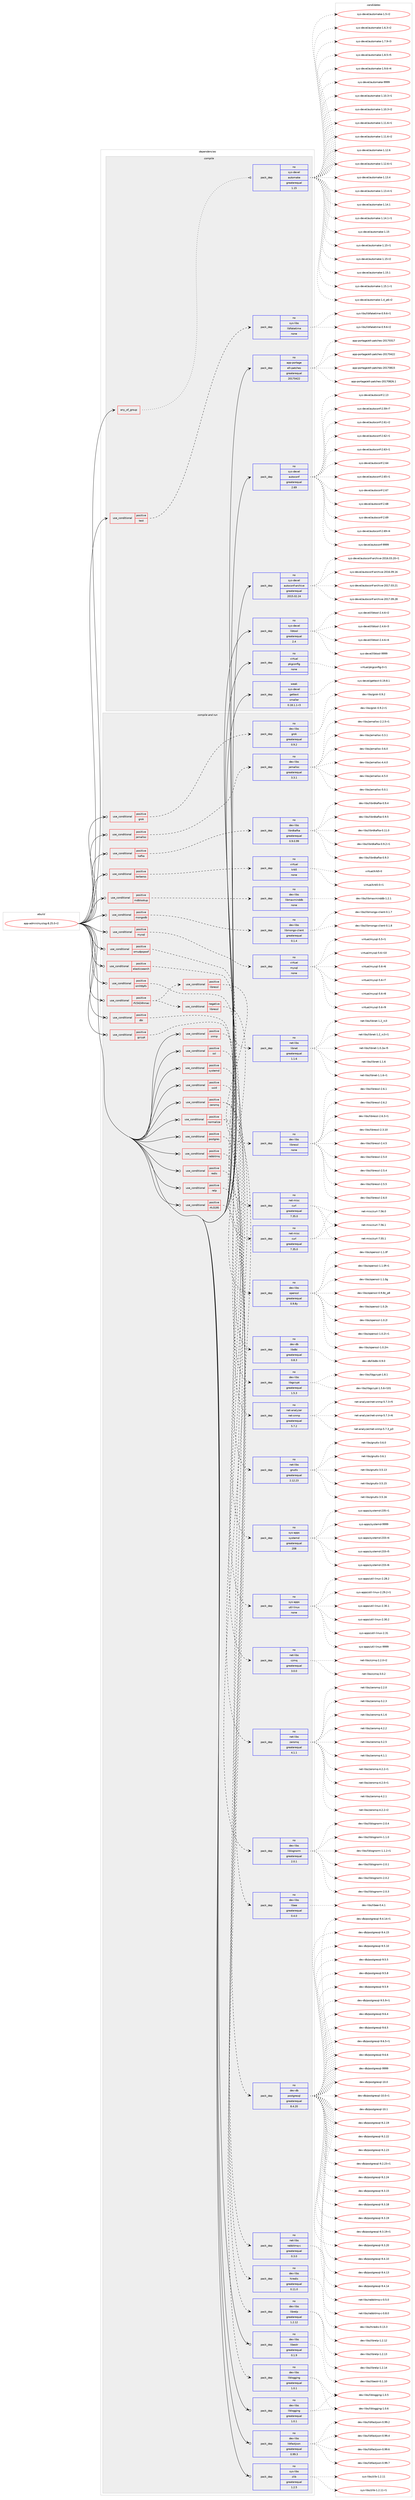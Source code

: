digraph prolog {

# *************
# Graph options
# *************

newrank=true;
concentrate=true;
compound=true;
graph [rankdir=LR,fontname=Helvetica,fontsize=10,ranksep=1.5];#, ranksep=2.5, nodesep=0.2];
edge  [arrowhead=vee];
node  [fontname=Helvetica,fontsize=10];

# **********
# The ebuild
# **********

subgraph cluster_leftcol {
color=gray;
rank=same;
label=<<i>ebuild</i>>;
id [label="app-admin/rsyslog-8.25.0-r2", color=red, width=4, href="../app-admin/rsyslog-8.25.0-r2.svg"];
}

# ****************
# The dependencies
# ****************

subgraph cluster_midcol {
color=gray;
label=<<i>dependencies</i>>;
subgraph cluster_compile {
fillcolor="#eeeeee";
style=filled;
label=<<i>compile</i>>;
subgraph any97 {
dependency5509 [label=<<TABLE BORDER="0" CELLBORDER="1" CELLSPACING="0" CELLPADDING="4"><TR><TD CELLPADDING="10">any_of_group</TD></TR></TABLE>>, shape=none, color=red];subgraph pack3983 {
dependency5510 [label=<<TABLE BORDER="0" CELLBORDER="1" CELLSPACING="0" CELLPADDING="4" WIDTH="220"><TR><TD ROWSPAN="6" CELLPADDING="30">pack_dep</TD></TR><TR><TD WIDTH="110">no</TD></TR><TR><TD>sys-devel</TD></TR><TR><TD>automake</TD></TR><TR><TD>greaterequal</TD></TR><TR><TD>1.15</TD></TR></TABLE>>, shape=none, color=blue];
}
dependency5509:e -> dependency5510:w [weight=20,style="dotted",arrowhead="oinv"];
}
id:e -> dependency5509:w [weight=20,style="solid",arrowhead="vee"];
subgraph cond1425 {
dependency5511 [label=<<TABLE BORDER="0" CELLBORDER="1" CELLSPACING="0" CELLPADDING="4"><TR><TD ROWSPAN="3" CELLPADDING="10">use_conditional</TD></TR><TR><TD>positive</TD></TR><TR><TD>test</TD></TR></TABLE>>, shape=none, color=red];
subgraph pack3984 {
dependency5512 [label=<<TABLE BORDER="0" CELLBORDER="1" CELLSPACING="0" CELLPADDING="4" WIDTH="220"><TR><TD ROWSPAN="6" CELLPADDING="30">pack_dep</TD></TR><TR><TD WIDTH="110">no</TD></TR><TR><TD>sys-libs</TD></TR><TR><TD>libfaketime</TD></TR><TR><TD>none</TD></TR><TR><TD></TD></TR></TABLE>>, shape=none, color=blue];
}
dependency5511:e -> dependency5512:w [weight=20,style="dashed",arrowhead="vee"];
}
id:e -> dependency5511:w [weight=20,style="solid",arrowhead="vee"];
subgraph pack3985 {
dependency5513 [label=<<TABLE BORDER="0" CELLBORDER="1" CELLSPACING="0" CELLPADDING="4" WIDTH="220"><TR><TD ROWSPAN="6" CELLPADDING="30">pack_dep</TD></TR><TR><TD WIDTH="110">no</TD></TR><TR><TD>app-portage</TD></TR><TR><TD>elt-patches</TD></TR><TR><TD>greaterequal</TD></TR><TR><TD>20170422</TD></TR></TABLE>>, shape=none, color=blue];
}
id:e -> dependency5513:w [weight=20,style="solid",arrowhead="vee"];
subgraph pack3986 {
dependency5514 [label=<<TABLE BORDER="0" CELLBORDER="1" CELLSPACING="0" CELLPADDING="4" WIDTH="220"><TR><TD ROWSPAN="6" CELLPADDING="30">pack_dep</TD></TR><TR><TD WIDTH="110">no</TD></TR><TR><TD>sys-devel</TD></TR><TR><TD>autoconf</TD></TR><TR><TD>greaterequal</TD></TR><TR><TD>2.69</TD></TR></TABLE>>, shape=none, color=blue];
}
id:e -> dependency5514:w [weight=20,style="solid",arrowhead="vee"];
subgraph pack3987 {
dependency5515 [label=<<TABLE BORDER="0" CELLBORDER="1" CELLSPACING="0" CELLPADDING="4" WIDTH="220"><TR><TD ROWSPAN="6" CELLPADDING="30">pack_dep</TD></TR><TR><TD WIDTH="110">no</TD></TR><TR><TD>sys-devel</TD></TR><TR><TD>autoconf-archive</TD></TR><TR><TD>greaterequal</TD></TR><TR><TD>2015.02.24</TD></TR></TABLE>>, shape=none, color=blue];
}
id:e -> dependency5515:w [weight=20,style="solid",arrowhead="vee"];
subgraph pack3988 {
dependency5516 [label=<<TABLE BORDER="0" CELLBORDER="1" CELLSPACING="0" CELLPADDING="4" WIDTH="220"><TR><TD ROWSPAN="6" CELLPADDING="30">pack_dep</TD></TR><TR><TD WIDTH="110">no</TD></TR><TR><TD>sys-devel</TD></TR><TR><TD>libtool</TD></TR><TR><TD>greaterequal</TD></TR><TR><TD>2.4</TD></TR></TABLE>>, shape=none, color=blue];
}
id:e -> dependency5516:w [weight=20,style="solid",arrowhead="vee"];
subgraph pack3989 {
dependency5517 [label=<<TABLE BORDER="0" CELLBORDER="1" CELLSPACING="0" CELLPADDING="4" WIDTH="220"><TR><TD ROWSPAN="6" CELLPADDING="30">pack_dep</TD></TR><TR><TD WIDTH="110">no</TD></TR><TR><TD>virtual</TD></TR><TR><TD>pkgconfig</TD></TR><TR><TD>none</TD></TR><TR><TD></TD></TR></TABLE>>, shape=none, color=blue];
}
id:e -> dependency5517:w [weight=20,style="solid",arrowhead="vee"];
subgraph pack3990 {
dependency5518 [label=<<TABLE BORDER="0" CELLBORDER="1" CELLSPACING="0" CELLPADDING="4" WIDTH="220"><TR><TD ROWSPAN="6" CELLPADDING="30">pack_dep</TD></TR><TR><TD WIDTH="110">weak</TD></TR><TR><TD>sys-devel</TD></TR><TR><TD>gettext</TD></TR><TR><TD>smaller</TD></TR><TR><TD>0.18.1.1-r3</TD></TR></TABLE>>, shape=none, color=blue];
}
id:e -> dependency5518:w [weight=20,style="solid",arrowhead="vee"];
}
subgraph cluster_compileandrun {
fillcolor="#eeeeee";
style=filled;
label=<<i>compile and run</i>>;
subgraph cond1426 {
dependency5519 [label=<<TABLE BORDER="0" CELLBORDER="1" CELLSPACING="0" CELLPADDING="4"><TR><TD ROWSPAN="3" CELLPADDING="10">use_conditional</TD></TR><TR><TD>positive</TD></TR><TR><TD>dbi</TD></TR></TABLE>>, shape=none, color=red];
subgraph pack3991 {
dependency5520 [label=<<TABLE BORDER="0" CELLBORDER="1" CELLSPACING="0" CELLPADDING="4" WIDTH="220"><TR><TD ROWSPAN="6" CELLPADDING="30">pack_dep</TD></TR><TR><TD WIDTH="110">no</TD></TR><TR><TD>dev-db</TD></TR><TR><TD>libdbi</TD></TR><TR><TD>greaterequal</TD></TR><TR><TD>0.8.3</TD></TR></TABLE>>, shape=none, color=blue];
}
dependency5519:e -> dependency5520:w [weight=20,style="dashed",arrowhead="vee"];
}
id:e -> dependency5519:w [weight=20,style="solid",arrowhead="odotvee"];
subgraph cond1427 {
dependency5521 [label=<<TABLE BORDER="0" CELLBORDER="1" CELLSPACING="0" CELLPADDING="4"><TR><TD ROWSPAN="3" CELLPADDING="10">use_conditional</TD></TR><TR><TD>positive</TD></TR><TR><TD>elasticsearch</TD></TR></TABLE>>, shape=none, color=red];
subgraph pack3992 {
dependency5522 [label=<<TABLE BORDER="0" CELLBORDER="1" CELLSPACING="0" CELLPADDING="4" WIDTH="220"><TR><TD ROWSPAN="6" CELLPADDING="30">pack_dep</TD></TR><TR><TD WIDTH="110">no</TD></TR><TR><TD>net-misc</TD></TR><TR><TD>curl</TD></TR><TR><TD>greaterequal</TD></TR><TR><TD>7.35.0</TD></TR></TABLE>>, shape=none, color=blue];
}
dependency5521:e -> dependency5522:w [weight=20,style="dashed",arrowhead="vee"];
}
id:e -> dependency5521:w [weight=20,style="solid",arrowhead="odotvee"];
subgraph cond1428 {
dependency5523 [label=<<TABLE BORDER="0" CELLBORDER="1" CELLSPACING="0" CELLPADDING="4"><TR><TD ROWSPAN="3" CELLPADDING="10">use_conditional</TD></TR><TR><TD>positive</TD></TR><TR><TD>gcrypt</TD></TR></TABLE>>, shape=none, color=red];
subgraph pack3993 {
dependency5524 [label=<<TABLE BORDER="0" CELLBORDER="1" CELLSPACING="0" CELLPADDING="4" WIDTH="220"><TR><TD ROWSPAN="6" CELLPADDING="30">pack_dep</TD></TR><TR><TD WIDTH="110">no</TD></TR><TR><TD>dev-libs</TD></TR><TR><TD>libgcrypt</TD></TR><TR><TD>greaterequal</TD></TR><TR><TD>1.5.3</TD></TR></TABLE>>, shape=none, color=blue];
}
dependency5523:e -> dependency5524:w [weight=20,style="dashed",arrowhead="vee"];
}
id:e -> dependency5523:w [weight=20,style="solid",arrowhead="odotvee"];
subgraph cond1429 {
dependency5525 [label=<<TABLE BORDER="0" CELLBORDER="1" CELLSPACING="0" CELLPADDING="4"><TR><TD ROWSPAN="3" CELLPADDING="10">use_conditional</TD></TR><TR><TD>positive</TD></TR><TR><TD>grok</TD></TR></TABLE>>, shape=none, color=red];
subgraph pack3994 {
dependency5526 [label=<<TABLE BORDER="0" CELLBORDER="1" CELLSPACING="0" CELLPADDING="4" WIDTH="220"><TR><TD ROWSPAN="6" CELLPADDING="30">pack_dep</TD></TR><TR><TD WIDTH="110">no</TD></TR><TR><TD>dev-libs</TD></TR><TR><TD>grok</TD></TR><TR><TD>greaterequal</TD></TR><TR><TD>0.9.2</TD></TR></TABLE>>, shape=none, color=blue];
}
dependency5525:e -> dependency5526:w [weight=20,style="dashed",arrowhead="vee"];
}
id:e -> dependency5525:w [weight=20,style="solid",arrowhead="odotvee"];
subgraph cond1430 {
dependency5527 [label=<<TABLE BORDER="0" CELLBORDER="1" CELLSPACING="0" CELLPADDING="4"><TR><TD ROWSPAN="3" CELLPADDING="10">use_conditional</TD></TR><TR><TD>positive</TD></TR><TR><TD>jemalloc</TD></TR></TABLE>>, shape=none, color=red];
subgraph pack3995 {
dependency5528 [label=<<TABLE BORDER="0" CELLBORDER="1" CELLSPACING="0" CELLPADDING="4" WIDTH="220"><TR><TD ROWSPAN="6" CELLPADDING="30">pack_dep</TD></TR><TR><TD WIDTH="110">no</TD></TR><TR><TD>dev-libs</TD></TR><TR><TD>jemalloc</TD></TR><TR><TD>greaterequal</TD></TR><TR><TD>3.3.1</TD></TR></TABLE>>, shape=none, color=blue];
}
dependency5527:e -> dependency5528:w [weight=20,style="dashed",arrowhead="vee"];
}
id:e -> dependency5527:w [weight=20,style="solid",arrowhead="odotvee"];
subgraph cond1431 {
dependency5529 [label=<<TABLE BORDER="0" CELLBORDER="1" CELLSPACING="0" CELLPADDING="4"><TR><TD ROWSPAN="3" CELLPADDING="10">use_conditional</TD></TR><TR><TD>positive</TD></TR><TR><TD>kafka</TD></TR></TABLE>>, shape=none, color=red];
subgraph pack3996 {
dependency5530 [label=<<TABLE BORDER="0" CELLBORDER="1" CELLSPACING="0" CELLPADDING="4" WIDTH="220"><TR><TD ROWSPAN="6" CELLPADDING="30">pack_dep</TD></TR><TR><TD WIDTH="110">no</TD></TR><TR><TD>dev-libs</TD></TR><TR><TD>librdkafka</TD></TR><TR><TD>greaterequal</TD></TR><TR><TD>0.9.0.99</TD></TR></TABLE>>, shape=none, color=blue];
}
dependency5529:e -> dependency5530:w [weight=20,style="dashed",arrowhead="vee"];
}
id:e -> dependency5529:w [weight=20,style="solid",arrowhead="odotvee"];
subgraph cond1432 {
dependency5531 [label=<<TABLE BORDER="0" CELLBORDER="1" CELLSPACING="0" CELLPADDING="4"><TR><TD ROWSPAN="3" CELLPADDING="10">use_conditional</TD></TR><TR><TD>positive</TD></TR><TR><TD>kerberos</TD></TR></TABLE>>, shape=none, color=red];
subgraph pack3997 {
dependency5532 [label=<<TABLE BORDER="0" CELLBORDER="1" CELLSPACING="0" CELLPADDING="4" WIDTH="220"><TR><TD ROWSPAN="6" CELLPADDING="30">pack_dep</TD></TR><TR><TD WIDTH="110">no</TD></TR><TR><TD>virtual</TD></TR><TR><TD>krb5</TD></TR><TR><TD>none</TD></TR><TR><TD></TD></TR></TABLE>>, shape=none, color=blue];
}
dependency5531:e -> dependency5532:w [weight=20,style="dashed",arrowhead="vee"];
}
id:e -> dependency5531:w [weight=20,style="solid",arrowhead="odotvee"];
subgraph cond1433 {
dependency5533 [label=<<TABLE BORDER="0" CELLBORDER="1" CELLSPACING="0" CELLPADDING="4"><TR><TD ROWSPAN="3" CELLPADDING="10">use_conditional</TD></TR><TR><TD>positive</TD></TR><TR><TD>mdblookup</TD></TR></TABLE>>, shape=none, color=red];
subgraph pack3998 {
dependency5534 [label=<<TABLE BORDER="0" CELLBORDER="1" CELLSPACING="0" CELLPADDING="4" WIDTH="220"><TR><TD ROWSPAN="6" CELLPADDING="30">pack_dep</TD></TR><TR><TD WIDTH="110">no</TD></TR><TR><TD>dev-libs</TD></TR><TR><TD>libmaxminddb</TD></TR><TR><TD>none</TD></TR><TR><TD></TD></TR></TABLE>>, shape=none, color=blue];
}
dependency5533:e -> dependency5534:w [weight=20,style="dashed",arrowhead="vee"];
}
id:e -> dependency5533:w [weight=20,style="solid",arrowhead="odotvee"];
subgraph cond1434 {
dependency5535 [label=<<TABLE BORDER="0" CELLBORDER="1" CELLSPACING="0" CELLPADDING="4"><TR><TD ROWSPAN="3" CELLPADDING="10">use_conditional</TD></TR><TR><TD>positive</TD></TR><TR><TD>mongodb</TD></TR></TABLE>>, shape=none, color=red];
subgraph pack3999 {
dependency5536 [label=<<TABLE BORDER="0" CELLBORDER="1" CELLSPACING="0" CELLPADDING="4" WIDTH="220"><TR><TD ROWSPAN="6" CELLPADDING="30">pack_dep</TD></TR><TR><TD WIDTH="110">no</TD></TR><TR><TD>dev-libs</TD></TR><TR><TD>libmongo-client</TD></TR><TR><TD>greaterequal</TD></TR><TR><TD>0.1.4</TD></TR></TABLE>>, shape=none, color=blue];
}
dependency5535:e -> dependency5536:w [weight=20,style="dashed",arrowhead="vee"];
}
id:e -> dependency5535:w [weight=20,style="solid",arrowhead="odotvee"];
subgraph cond1435 {
dependency5537 [label=<<TABLE BORDER="0" CELLBORDER="1" CELLSPACING="0" CELLPADDING="4"><TR><TD ROWSPAN="3" CELLPADDING="10">use_conditional</TD></TR><TR><TD>positive</TD></TR><TR><TD>mysql</TD></TR></TABLE>>, shape=none, color=red];
subgraph pack4000 {
dependency5538 [label=<<TABLE BORDER="0" CELLBORDER="1" CELLSPACING="0" CELLPADDING="4" WIDTH="220"><TR><TD ROWSPAN="6" CELLPADDING="30">pack_dep</TD></TR><TR><TD WIDTH="110">no</TD></TR><TR><TD>virtual</TD></TR><TR><TD>mysql</TD></TR><TR><TD>none</TD></TR><TR><TD></TD></TR></TABLE>>, shape=none, color=blue];
}
dependency5537:e -> dependency5538:w [weight=20,style="dashed",arrowhead="vee"];
}
id:e -> dependency5537:w [weight=20,style="solid",arrowhead="odotvee"];
subgraph cond1436 {
dependency5539 [label=<<TABLE BORDER="0" CELLBORDER="1" CELLSPACING="0" CELLPADDING="4"><TR><TD ROWSPAN="3" CELLPADDING="10">use_conditional</TD></TR><TR><TD>positive</TD></TR><TR><TD>normalize</TD></TR></TABLE>>, shape=none, color=red];
subgraph pack4001 {
dependency5540 [label=<<TABLE BORDER="0" CELLBORDER="1" CELLSPACING="0" CELLPADDING="4" WIDTH="220"><TR><TD ROWSPAN="6" CELLPADDING="30">pack_dep</TD></TR><TR><TD WIDTH="110">no</TD></TR><TR><TD>dev-libs</TD></TR><TR><TD>libee</TD></TR><TR><TD>greaterequal</TD></TR><TR><TD>0.4.0</TD></TR></TABLE>>, shape=none, color=blue];
}
dependency5539:e -> dependency5540:w [weight=20,style="dashed",arrowhead="vee"];
subgraph pack4002 {
dependency5541 [label=<<TABLE BORDER="0" CELLBORDER="1" CELLSPACING="0" CELLPADDING="4" WIDTH="220"><TR><TD ROWSPAN="6" CELLPADDING="30">pack_dep</TD></TR><TR><TD WIDTH="110">no</TD></TR><TR><TD>dev-libs</TD></TR><TR><TD>liblognorm</TD></TR><TR><TD>greaterequal</TD></TR><TR><TD>2.0.1</TD></TR></TABLE>>, shape=none, color=blue];
}
dependency5539:e -> dependency5541:w [weight=20,style="dashed",arrowhead="vee"];
}
id:e -> dependency5539:w [weight=20,style="solid",arrowhead="odotvee"];
subgraph cond1437 {
dependency5542 [label=<<TABLE BORDER="0" CELLBORDER="1" CELLSPACING="0" CELLPADDING="4"><TR><TD ROWSPAN="3" CELLPADDING="10">use_conditional</TD></TR><TR><TD>positive</TD></TR><TR><TD>omhttpfs</TD></TR></TABLE>>, shape=none, color=red];
subgraph pack4003 {
dependency5543 [label=<<TABLE BORDER="0" CELLBORDER="1" CELLSPACING="0" CELLPADDING="4" WIDTH="220"><TR><TD ROWSPAN="6" CELLPADDING="30">pack_dep</TD></TR><TR><TD WIDTH="110">no</TD></TR><TR><TD>net-misc</TD></TR><TR><TD>curl</TD></TR><TR><TD>greaterequal</TD></TR><TR><TD>7.35.0</TD></TR></TABLE>>, shape=none, color=blue];
}
dependency5542:e -> dependency5543:w [weight=20,style="dashed",arrowhead="vee"];
}
id:e -> dependency5542:w [weight=20,style="solid",arrowhead="odotvee"];
subgraph cond1438 {
dependency5544 [label=<<TABLE BORDER="0" CELLBORDER="1" CELLSPACING="0" CELLPADDING="4"><TR><TD ROWSPAN="3" CELLPADDING="10">use_conditional</TD></TR><TR><TD>positive</TD></TR><TR><TD>omudpspoof</TD></TR></TABLE>>, shape=none, color=red];
subgraph pack4004 {
dependency5545 [label=<<TABLE BORDER="0" CELLBORDER="1" CELLSPACING="0" CELLPADDING="4" WIDTH="220"><TR><TD ROWSPAN="6" CELLPADDING="30">pack_dep</TD></TR><TR><TD WIDTH="110">no</TD></TR><TR><TD>net-libs</TD></TR><TR><TD>libnet</TD></TR><TR><TD>greaterequal</TD></TR><TR><TD>1.1.6</TD></TR></TABLE>>, shape=none, color=blue];
}
dependency5544:e -> dependency5545:w [weight=20,style="dashed",arrowhead="vee"];
}
id:e -> dependency5544:w [weight=20,style="solid",arrowhead="odotvee"];
subgraph cond1439 {
dependency5546 [label=<<TABLE BORDER="0" CELLBORDER="1" CELLSPACING="0" CELLPADDING="4"><TR><TD ROWSPAN="3" CELLPADDING="10">use_conditional</TD></TR><TR><TD>positive</TD></TR><TR><TD>postgres</TD></TR></TABLE>>, shape=none, color=red];
subgraph pack4005 {
dependency5547 [label=<<TABLE BORDER="0" CELLBORDER="1" CELLSPACING="0" CELLPADDING="4" WIDTH="220"><TR><TD ROWSPAN="6" CELLPADDING="30">pack_dep</TD></TR><TR><TD WIDTH="110">no</TD></TR><TR><TD>dev-db</TD></TR><TR><TD>postgresql</TD></TR><TR><TD>greaterequal</TD></TR><TR><TD>8.4.20</TD></TR></TABLE>>, shape=none, color=blue];
}
dependency5546:e -> dependency5547:w [weight=20,style="dashed",arrowhead="vee"];
}
id:e -> dependency5546:w [weight=20,style="solid",arrowhead="odotvee"];
subgraph cond1440 {
dependency5548 [label=<<TABLE BORDER="0" CELLBORDER="1" CELLSPACING="0" CELLPADDING="4"><TR><TD ROWSPAN="3" CELLPADDING="10">use_conditional</TD></TR><TR><TD>positive</TD></TR><TR><TD>rabbitmq</TD></TR></TABLE>>, shape=none, color=red];
subgraph pack4006 {
dependency5549 [label=<<TABLE BORDER="0" CELLBORDER="1" CELLSPACING="0" CELLPADDING="4" WIDTH="220"><TR><TD ROWSPAN="6" CELLPADDING="30">pack_dep</TD></TR><TR><TD WIDTH="110">no</TD></TR><TR><TD>net-libs</TD></TR><TR><TD>rabbitmq-c</TD></TR><TR><TD>greaterequal</TD></TR><TR><TD>0.3.0</TD></TR></TABLE>>, shape=none, color=blue];
}
dependency5548:e -> dependency5549:w [weight=20,style="dashed",arrowhead="vee"];
}
id:e -> dependency5548:w [weight=20,style="solid",arrowhead="odotvee"];
subgraph cond1441 {
dependency5550 [label=<<TABLE BORDER="0" CELLBORDER="1" CELLSPACING="0" CELLPADDING="4"><TR><TD ROWSPAN="3" CELLPADDING="10">use_conditional</TD></TR><TR><TD>positive</TD></TR><TR><TD>redis</TD></TR></TABLE>>, shape=none, color=red];
subgraph pack4007 {
dependency5551 [label=<<TABLE BORDER="0" CELLBORDER="1" CELLSPACING="0" CELLPADDING="4" WIDTH="220"><TR><TD ROWSPAN="6" CELLPADDING="30">pack_dep</TD></TR><TR><TD WIDTH="110">no</TD></TR><TR><TD>dev-libs</TD></TR><TR><TD>hiredis</TD></TR><TR><TD>greaterequal</TD></TR><TR><TD>0.11.0</TD></TR></TABLE>>, shape=none, color=blue];
}
dependency5550:e -> dependency5551:w [weight=20,style="dashed",arrowhead="vee"];
}
id:e -> dependency5550:w [weight=20,style="solid",arrowhead="odotvee"];
subgraph cond1442 {
dependency5552 [label=<<TABLE BORDER="0" CELLBORDER="1" CELLSPACING="0" CELLPADDING="4"><TR><TD ROWSPAN="3" CELLPADDING="10">use_conditional</TD></TR><TR><TD>positive</TD></TR><TR><TD>relp</TD></TR></TABLE>>, shape=none, color=red];
subgraph pack4008 {
dependency5553 [label=<<TABLE BORDER="0" CELLBORDER="1" CELLSPACING="0" CELLPADDING="4" WIDTH="220"><TR><TD ROWSPAN="6" CELLPADDING="30">pack_dep</TD></TR><TR><TD WIDTH="110">no</TD></TR><TR><TD>dev-libs</TD></TR><TR><TD>librelp</TD></TR><TR><TD>greaterequal</TD></TR><TR><TD>1.2.12</TD></TR></TABLE>>, shape=none, color=blue];
}
dependency5552:e -> dependency5553:w [weight=20,style="dashed",arrowhead="vee"];
}
id:e -> dependency5552:w [weight=20,style="solid",arrowhead="odotvee"];
subgraph cond1443 {
dependency5554 [label=<<TABLE BORDER="0" CELLBORDER="1" CELLSPACING="0" CELLPADDING="4"><TR><TD ROWSPAN="3" CELLPADDING="10">use_conditional</TD></TR><TR><TD>positive</TD></TR><TR><TD>rfc3195</TD></TR></TABLE>>, shape=none, color=red];
subgraph pack4009 {
dependency5555 [label=<<TABLE BORDER="0" CELLBORDER="1" CELLSPACING="0" CELLPADDING="4" WIDTH="220"><TR><TD ROWSPAN="6" CELLPADDING="30">pack_dep</TD></TR><TR><TD WIDTH="110">no</TD></TR><TR><TD>dev-libs</TD></TR><TR><TD>liblogging</TD></TR><TR><TD>greaterequal</TD></TR><TR><TD>1.0.1</TD></TR></TABLE>>, shape=none, color=blue];
}
dependency5554:e -> dependency5555:w [weight=20,style="dashed",arrowhead="vee"];
}
id:e -> dependency5554:w [weight=20,style="solid",arrowhead="odotvee"];
subgraph cond1444 {
dependency5556 [label=<<TABLE BORDER="0" CELLBORDER="1" CELLSPACING="0" CELLPADDING="4"><TR><TD ROWSPAN="3" CELLPADDING="10">use_conditional</TD></TR><TR><TD>positive</TD></TR><TR><TD>rfc5424hmac</TD></TR></TABLE>>, shape=none, color=red];
subgraph cond1445 {
dependency5557 [label=<<TABLE BORDER="0" CELLBORDER="1" CELLSPACING="0" CELLPADDING="4"><TR><TD ROWSPAN="3" CELLPADDING="10">use_conditional</TD></TR><TR><TD>negative</TD></TR><TR><TD>libressl</TD></TR></TABLE>>, shape=none, color=red];
subgraph pack4010 {
dependency5558 [label=<<TABLE BORDER="0" CELLBORDER="1" CELLSPACING="0" CELLPADDING="4" WIDTH="220"><TR><TD ROWSPAN="6" CELLPADDING="30">pack_dep</TD></TR><TR><TD WIDTH="110">no</TD></TR><TR><TD>dev-libs</TD></TR><TR><TD>openssl</TD></TR><TR><TD>greaterequal</TD></TR><TR><TD>0.9.8y</TD></TR></TABLE>>, shape=none, color=blue];
}
dependency5557:e -> dependency5558:w [weight=20,style="dashed",arrowhead="vee"];
}
dependency5556:e -> dependency5557:w [weight=20,style="dashed",arrowhead="vee"];
subgraph cond1446 {
dependency5559 [label=<<TABLE BORDER="0" CELLBORDER="1" CELLSPACING="0" CELLPADDING="4"><TR><TD ROWSPAN="3" CELLPADDING="10">use_conditional</TD></TR><TR><TD>positive</TD></TR><TR><TD>libressl</TD></TR></TABLE>>, shape=none, color=red];
subgraph pack4011 {
dependency5560 [label=<<TABLE BORDER="0" CELLBORDER="1" CELLSPACING="0" CELLPADDING="4" WIDTH="220"><TR><TD ROWSPAN="6" CELLPADDING="30">pack_dep</TD></TR><TR><TD WIDTH="110">no</TD></TR><TR><TD>dev-libs</TD></TR><TR><TD>libressl</TD></TR><TR><TD>none</TD></TR><TR><TD></TD></TR></TABLE>>, shape=none, color=blue];
}
dependency5559:e -> dependency5560:w [weight=20,style="dashed",arrowhead="vee"];
}
dependency5556:e -> dependency5559:w [weight=20,style="dashed",arrowhead="vee"];
}
id:e -> dependency5556:w [weight=20,style="solid",arrowhead="odotvee"];
subgraph cond1447 {
dependency5561 [label=<<TABLE BORDER="0" CELLBORDER="1" CELLSPACING="0" CELLPADDING="4"><TR><TD ROWSPAN="3" CELLPADDING="10">use_conditional</TD></TR><TR><TD>positive</TD></TR><TR><TD>snmp</TD></TR></TABLE>>, shape=none, color=red];
subgraph pack4012 {
dependency5562 [label=<<TABLE BORDER="0" CELLBORDER="1" CELLSPACING="0" CELLPADDING="4" WIDTH="220"><TR><TD ROWSPAN="6" CELLPADDING="30">pack_dep</TD></TR><TR><TD WIDTH="110">no</TD></TR><TR><TD>net-analyzer</TD></TR><TR><TD>net-snmp</TD></TR><TR><TD>greaterequal</TD></TR><TR><TD>5.7.2</TD></TR></TABLE>>, shape=none, color=blue];
}
dependency5561:e -> dependency5562:w [weight=20,style="dashed",arrowhead="vee"];
}
id:e -> dependency5561:w [weight=20,style="solid",arrowhead="odotvee"];
subgraph cond1448 {
dependency5563 [label=<<TABLE BORDER="0" CELLBORDER="1" CELLSPACING="0" CELLPADDING="4"><TR><TD ROWSPAN="3" CELLPADDING="10">use_conditional</TD></TR><TR><TD>positive</TD></TR><TR><TD>ssl</TD></TR></TABLE>>, shape=none, color=red];
subgraph pack4013 {
dependency5564 [label=<<TABLE BORDER="0" CELLBORDER="1" CELLSPACING="0" CELLPADDING="4" WIDTH="220"><TR><TD ROWSPAN="6" CELLPADDING="30">pack_dep</TD></TR><TR><TD WIDTH="110">no</TD></TR><TR><TD>net-libs</TD></TR><TR><TD>gnutls</TD></TR><TR><TD>greaterequal</TD></TR><TR><TD>2.12.23</TD></TR></TABLE>>, shape=none, color=blue];
}
dependency5563:e -> dependency5564:w [weight=20,style="dashed",arrowhead="vee"];
}
id:e -> dependency5563:w [weight=20,style="solid",arrowhead="odotvee"];
subgraph cond1449 {
dependency5565 [label=<<TABLE BORDER="0" CELLBORDER="1" CELLSPACING="0" CELLPADDING="4"><TR><TD ROWSPAN="3" CELLPADDING="10">use_conditional</TD></TR><TR><TD>positive</TD></TR><TR><TD>systemd</TD></TR></TABLE>>, shape=none, color=red];
subgraph pack4014 {
dependency5566 [label=<<TABLE BORDER="0" CELLBORDER="1" CELLSPACING="0" CELLPADDING="4" WIDTH="220"><TR><TD ROWSPAN="6" CELLPADDING="30">pack_dep</TD></TR><TR><TD WIDTH="110">no</TD></TR><TR><TD>sys-apps</TD></TR><TR><TD>systemd</TD></TR><TR><TD>greaterequal</TD></TR><TR><TD>208</TD></TR></TABLE>>, shape=none, color=blue];
}
dependency5565:e -> dependency5566:w [weight=20,style="dashed",arrowhead="vee"];
}
id:e -> dependency5565:w [weight=20,style="solid",arrowhead="odotvee"];
subgraph cond1450 {
dependency5567 [label=<<TABLE BORDER="0" CELLBORDER="1" CELLSPACING="0" CELLPADDING="4"><TR><TD ROWSPAN="3" CELLPADDING="10">use_conditional</TD></TR><TR><TD>positive</TD></TR><TR><TD>uuid</TD></TR></TABLE>>, shape=none, color=red];
subgraph pack4015 {
dependency5568 [label=<<TABLE BORDER="0" CELLBORDER="1" CELLSPACING="0" CELLPADDING="4" WIDTH="220"><TR><TD ROWSPAN="6" CELLPADDING="30">pack_dep</TD></TR><TR><TD WIDTH="110">no</TD></TR><TR><TD>sys-apps</TD></TR><TR><TD>util-linux</TD></TR><TR><TD>none</TD></TR><TR><TD></TD></TR></TABLE>>, shape=none, color=blue];
}
dependency5567:e -> dependency5568:w [weight=20,style="dashed",arrowhead="vee"];
}
id:e -> dependency5567:w [weight=20,style="solid",arrowhead="odotvee"];
subgraph cond1451 {
dependency5569 [label=<<TABLE BORDER="0" CELLBORDER="1" CELLSPACING="0" CELLPADDING="4"><TR><TD ROWSPAN="3" CELLPADDING="10">use_conditional</TD></TR><TR><TD>positive</TD></TR><TR><TD>zeromq</TD></TR></TABLE>>, shape=none, color=red];
subgraph pack4016 {
dependency5570 [label=<<TABLE BORDER="0" CELLBORDER="1" CELLSPACING="0" CELLPADDING="4" WIDTH="220"><TR><TD ROWSPAN="6" CELLPADDING="30">pack_dep</TD></TR><TR><TD WIDTH="110">no</TD></TR><TR><TD>net-libs</TD></TR><TR><TD>zeromq</TD></TR><TR><TD>greaterequal</TD></TR><TR><TD>4.1.1</TD></TR></TABLE>>, shape=none, color=blue];
}
dependency5569:e -> dependency5570:w [weight=20,style="dashed",arrowhead="vee"];
subgraph pack4017 {
dependency5571 [label=<<TABLE BORDER="0" CELLBORDER="1" CELLSPACING="0" CELLPADDING="4" WIDTH="220"><TR><TD ROWSPAN="6" CELLPADDING="30">pack_dep</TD></TR><TR><TD WIDTH="110">no</TD></TR><TR><TD>net-libs</TD></TR><TR><TD>czmq</TD></TR><TR><TD>greaterequal</TD></TR><TR><TD>3.0.0</TD></TR></TABLE>>, shape=none, color=blue];
}
dependency5569:e -> dependency5571:w [weight=20,style="dashed",arrowhead="vee"];
}
id:e -> dependency5569:w [weight=20,style="solid",arrowhead="odotvee"];
subgraph pack4018 {
dependency5572 [label=<<TABLE BORDER="0" CELLBORDER="1" CELLSPACING="0" CELLPADDING="4" WIDTH="220"><TR><TD ROWSPAN="6" CELLPADDING="30">pack_dep</TD></TR><TR><TD WIDTH="110">no</TD></TR><TR><TD>dev-libs</TD></TR><TR><TD>libestr</TD></TR><TR><TD>greaterequal</TD></TR><TR><TD>0.1.9</TD></TR></TABLE>>, shape=none, color=blue];
}
id:e -> dependency5572:w [weight=20,style="solid",arrowhead="odotvee"];
subgraph pack4019 {
dependency5573 [label=<<TABLE BORDER="0" CELLBORDER="1" CELLSPACING="0" CELLPADDING="4" WIDTH="220"><TR><TD ROWSPAN="6" CELLPADDING="30">pack_dep</TD></TR><TR><TD WIDTH="110">no</TD></TR><TR><TD>dev-libs</TD></TR><TR><TD>libfastjson</TD></TR><TR><TD>greaterequal</TD></TR><TR><TD>0.99.3</TD></TR></TABLE>>, shape=none, color=blue];
}
id:e -> dependency5573:w [weight=20,style="solid",arrowhead="odotvee"];
subgraph pack4020 {
dependency5574 [label=<<TABLE BORDER="0" CELLBORDER="1" CELLSPACING="0" CELLPADDING="4" WIDTH="220"><TR><TD ROWSPAN="6" CELLPADDING="30">pack_dep</TD></TR><TR><TD WIDTH="110">no</TD></TR><TR><TD>dev-libs</TD></TR><TR><TD>liblogging</TD></TR><TR><TD>greaterequal</TD></TR><TR><TD>1.0.1</TD></TR></TABLE>>, shape=none, color=blue];
}
id:e -> dependency5574:w [weight=20,style="solid",arrowhead="odotvee"];
subgraph pack4021 {
dependency5575 [label=<<TABLE BORDER="0" CELLBORDER="1" CELLSPACING="0" CELLPADDING="4" WIDTH="220"><TR><TD ROWSPAN="6" CELLPADDING="30">pack_dep</TD></TR><TR><TD WIDTH="110">no</TD></TR><TR><TD>sys-libs</TD></TR><TR><TD>zlib</TD></TR><TR><TD>greaterequal</TD></TR><TR><TD>1.2.5</TD></TR></TABLE>>, shape=none, color=blue];
}
id:e -> dependency5575:w [weight=20,style="solid",arrowhead="odotvee"];
}
subgraph cluster_run {
fillcolor="#eeeeee";
style=filled;
label=<<i>run</i>>;
}
}

# **************
# The candidates
# **************

subgraph cluster_choices {
rank=same;
color=gray;
label=<<i>candidates</i>>;

subgraph choice3983 {
color=black;
nodesep=1;
choice11512111545100101118101108479711711611110997107101454946494846514511449 [label="sys-devel/automake-1.10.3-r1", color=red, width=4,href="../sys-devel/automake-1.10.3-r1.svg"];
choice11512111545100101118101108479711711611110997107101454946494846514511450 [label="sys-devel/automake-1.10.3-r2", color=red, width=4,href="../sys-devel/automake-1.10.3-r2.svg"];
choice11512111545100101118101108479711711611110997107101454946494946544511449 [label="sys-devel/automake-1.11.6-r1", color=red, width=4,href="../sys-devel/automake-1.11.6-r1.svg"];
choice11512111545100101118101108479711711611110997107101454946494946544511450 [label="sys-devel/automake-1.11.6-r2", color=red, width=4,href="../sys-devel/automake-1.11.6-r2.svg"];
choice1151211154510010111810110847971171161111099710710145494649504654 [label="sys-devel/automake-1.12.6", color=red, width=4,href="../sys-devel/automake-1.12.6.svg"];
choice11512111545100101118101108479711711611110997107101454946495046544511449 [label="sys-devel/automake-1.12.6-r1", color=red, width=4,href="../sys-devel/automake-1.12.6-r1.svg"];
choice1151211154510010111810110847971171161111099710710145494649514652 [label="sys-devel/automake-1.13.4", color=red, width=4,href="../sys-devel/automake-1.13.4.svg"];
choice11512111545100101118101108479711711611110997107101454946495146524511449 [label="sys-devel/automake-1.13.4-r1", color=red, width=4,href="../sys-devel/automake-1.13.4-r1.svg"];
choice1151211154510010111810110847971171161111099710710145494649524649 [label="sys-devel/automake-1.14.1", color=red, width=4,href="../sys-devel/automake-1.14.1.svg"];
choice11512111545100101118101108479711711611110997107101454946495246494511449 [label="sys-devel/automake-1.14.1-r1", color=red, width=4,href="../sys-devel/automake-1.14.1-r1.svg"];
choice115121115451001011181011084797117116111109971071014549464953 [label="sys-devel/automake-1.15", color=red, width=4,href="../sys-devel/automake-1.15.svg"];
choice1151211154510010111810110847971171161111099710710145494649534511449 [label="sys-devel/automake-1.15-r1", color=red, width=4,href="../sys-devel/automake-1.15-r1.svg"];
choice1151211154510010111810110847971171161111099710710145494649534511450 [label="sys-devel/automake-1.15-r2", color=red, width=4,href="../sys-devel/automake-1.15-r2.svg"];
choice1151211154510010111810110847971171161111099710710145494649534649 [label="sys-devel/automake-1.15.1", color=red, width=4,href="../sys-devel/automake-1.15.1.svg"];
choice11512111545100101118101108479711711611110997107101454946495346494511449 [label="sys-devel/automake-1.15.1-r1", color=red, width=4,href="../sys-devel/automake-1.15.1-r1.svg"];
choice115121115451001011181011084797117116111109971071014549465295112544511450 [label="sys-devel/automake-1.4_p6-r2", color=red, width=4,href="../sys-devel/automake-1.4_p6-r2.svg"];
choice11512111545100101118101108479711711611110997107101454946534511450 [label="sys-devel/automake-1.5-r2", color=red, width=4,href="../sys-devel/automake-1.5-r2.svg"];
choice115121115451001011181011084797117116111109971071014549465446514511450 [label="sys-devel/automake-1.6.3-r2", color=red, width=4,href="../sys-devel/automake-1.6.3-r2.svg"];
choice115121115451001011181011084797117116111109971071014549465546574511451 [label="sys-devel/automake-1.7.9-r3", color=red, width=4,href="../sys-devel/automake-1.7.9-r3.svg"];
choice115121115451001011181011084797117116111109971071014549465646534511453 [label="sys-devel/automake-1.8.5-r5", color=red, width=4,href="../sys-devel/automake-1.8.5-r5.svg"];
choice115121115451001011181011084797117116111109971071014549465746544511452 [label="sys-devel/automake-1.9.6-r4", color=red, width=4,href="../sys-devel/automake-1.9.6-r4.svg"];
choice115121115451001011181011084797117116111109971071014557575757 [label="sys-devel/automake-9999", color=red, width=4,href="../sys-devel/automake-9999.svg"];
dependency5510:e -> choice11512111545100101118101108479711711611110997107101454946494846514511449:w [style=dotted,weight="100"];
dependency5510:e -> choice11512111545100101118101108479711711611110997107101454946494846514511450:w [style=dotted,weight="100"];
dependency5510:e -> choice11512111545100101118101108479711711611110997107101454946494946544511449:w [style=dotted,weight="100"];
dependency5510:e -> choice11512111545100101118101108479711711611110997107101454946494946544511450:w [style=dotted,weight="100"];
dependency5510:e -> choice1151211154510010111810110847971171161111099710710145494649504654:w [style=dotted,weight="100"];
dependency5510:e -> choice11512111545100101118101108479711711611110997107101454946495046544511449:w [style=dotted,weight="100"];
dependency5510:e -> choice1151211154510010111810110847971171161111099710710145494649514652:w [style=dotted,weight="100"];
dependency5510:e -> choice11512111545100101118101108479711711611110997107101454946495146524511449:w [style=dotted,weight="100"];
dependency5510:e -> choice1151211154510010111810110847971171161111099710710145494649524649:w [style=dotted,weight="100"];
dependency5510:e -> choice11512111545100101118101108479711711611110997107101454946495246494511449:w [style=dotted,weight="100"];
dependency5510:e -> choice115121115451001011181011084797117116111109971071014549464953:w [style=dotted,weight="100"];
dependency5510:e -> choice1151211154510010111810110847971171161111099710710145494649534511449:w [style=dotted,weight="100"];
dependency5510:e -> choice1151211154510010111810110847971171161111099710710145494649534511450:w [style=dotted,weight="100"];
dependency5510:e -> choice1151211154510010111810110847971171161111099710710145494649534649:w [style=dotted,weight="100"];
dependency5510:e -> choice11512111545100101118101108479711711611110997107101454946495346494511449:w [style=dotted,weight="100"];
dependency5510:e -> choice115121115451001011181011084797117116111109971071014549465295112544511450:w [style=dotted,weight="100"];
dependency5510:e -> choice11512111545100101118101108479711711611110997107101454946534511450:w [style=dotted,weight="100"];
dependency5510:e -> choice115121115451001011181011084797117116111109971071014549465446514511450:w [style=dotted,weight="100"];
dependency5510:e -> choice115121115451001011181011084797117116111109971071014549465546574511451:w [style=dotted,weight="100"];
dependency5510:e -> choice115121115451001011181011084797117116111109971071014549465646534511453:w [style=dotted,weight="100"];
dependency5510:e -> choice115121115451001011181011084797117116111109971071014549465746544511452:w [style=dotted,weight="100"];
dependency5510:e -> choice115121115451001011181011084797117116111109971071014557575757:w [style=dotted,weight="100"];
}
subgraph choice3984 {
color=black;
nodesep=1;
choice11512111545108105981154710810598102971071011161051091014548465746544511449 [label="sys-libs/libfaketime-0.9.6-r1", color=red, width=4,href="../sys-libs/libfaketime-0.9.6-r1.svg"];
choice11512111545108105981154710810598102971071011161051091014548465746544511450 [label="sys-libs/libfaketime-0.9.6-r2", color=red, width=4,href="../sys-libs/libfaketime-0.9.6-r2.svg"];
dependency5512:e -> choice11512111545108105981154710810598102971071011161051091014548465746544511449:w [style=dotted,weight="100"];
dependency5512:e -> choice11512111545108105981154710810598102971071011161051091014548465746544511450:w [style=dotted,weight="100"];
}
subgraph choice3985 {
color=black;
nodesep=1;
choice97112112451121111141169710310147101108116451129711699104101115455048495548514955 [label="app-portage/elt-patches-20170317", color=red, width=4,href="../app-portage/elt-patches-20170317.svg"];
choice97112112451121111141169710310147101108116451129711699104101115455048495548525050 [label="app-portage/elt-patches-20170422", color=red, width=4,href="../app-portage/elt-patches-20170422.svg"];
choice97112112451121111141169710310147101108116451129711699104101115455048495548564953 [label="app-portage/elt-patches-20170815", color=red, width=4,href="../app-portage/elt-patches-20170815.svg"];
choice971121124511211111411697103101471011081164511297116991041011154550484955485650544649 [label="app-portage/elt-patches-20170826.1", color=red, width=4,href="../app-portage/elt-patches-20170826.1.svg"];
dependency5513:e -> choice97112112451121111141169710310147101108116451129711699104101115455048495548514955:w [style=dotted,weight="100"];
dependency5513:e -> choice97112112451121111141169710310147101108116451129711699104101115455048495548525050:w [style=dotted,weight="100"];
dependency5513:e -> choice97112112451121111141169710310147101108116451129711699104101115455048495548564953:w [style=dotted,weight="100"];
dependency5513:e -> choice971121124511211111411697103101471011081164511297116991041011154550484955485650544649:w [style=dotted,weight="100"];
}
subgraph choice3986 {
color=black;
nodesep=1;
choice115121115451001011181011084797117116111991111101024550464951 [label="sys-devel/autoconf-2.13", color=red, width=4,href="../sys-devel/autoconf-2.13.svg"];
choice1151211154510010111810110847971171161119911111010245504653574511455 [label="sys-devel/autoconf-2.59-r7", color=red, width=4,href="../sys-devel/autoconf-2.59-r7.svg"];
choice1151211154510010111810110847971171161119911111010245504654494511450 [label="sys-devel/autoconf-2.61-r2", color=red, width=4,href="../sys-devel/autoconf-2.61-r2.svg"];
choice1151211154510010111810110847971171161119911111010245504654504511449 [label="sys-devel/autoconf-2.62-r1", color=red, width=4,href="../sys-devel/autoconf-2.62-r1.svg"];
choice1151211154510010111810110847971171161119911111010245504654514511449 [label="sys-devel/autoconf-2.63-r1", color=red, width=4,href="../sys-devel/autoconf-2.63-r1.svg"];
choice115121115451001011181011084797117116111991111101024550465452 [label="sys-devel/autoconf-2.64", color=red, width=4,href="../sys-devel/autoconf-2.64.svg"];
choice1151211154510010111810110847971171161119911111010245504654534511449 [label="sys-devel/autoconf-2.65-r1", color=red, width=4,href="../sys-devel/autoconf-2.65-r1.svg"];
choice115121115451001011181011084797117116111991111101024550465455 [label="sys-devel/autoconf-2.67", color=red, width=4,href="../sys-devel/autoconf-2.67.svg"];
choice115121115451001011181011084797117116111991111101024550465456 [label="sys-devel/autoconf-2.68", color=red, width=4,href="../sys-devel/autoconf-2.68.svg"];
choice115121115451001011181011084797117116111991111101024550465457 [label="sys-devel/autoconf-2.69", color=red, width=4,href="../sys-devel/autoconf-2.69.svg"];
choice1151211154510010111810110847971171161119911111010245504654574511452 [label="sys-devel/autoconf-2.69-r4", color=red, width=4,href="../sys-devel/autoconf-2.69-r4.svg"];
choice115121115451001011181011084797117116111991111101024557575757 [label="sys-devel/autoconf-9999", color=red, width=4,href="../sys-devel/autoconf-9999.svg"];
dependency5514:e -> choice115121115451001011181011084797117116111991111101024550464951:w [style=dotted,weight="100"];
dependency5514:e -> choice1151211154510010111810110847971171161119911111010245504653574511455:w [style=dotted,weight="100"];
dependency5514:e -> choice1151211154510010111810110847971171161119911111010245504654494511450:w [style=dotted,weight="100"];
dependency5514:e -> choice1151211154510010111810110847971171161119911111010245504654504511449:w [style=dotted,weight="100"];
dependency5514:e -> choice1151211154510010111810110847971171161119911111010245504654514511449:w [style=dotted,weight="100"];
dependency5514:e -> choice115121115451001011181011084797117116111991111101024550465452:w [style=dotted,weight="100"];
dependency5514:e -> choice1151211154510010111810110847971171161119911111010245504654534511449:w [style=dotted,weight="100"];
dependency5514:e -> choice115121115451001011181011084797117116111991111101024550465455:w [style=dotted,weight="100"];
dependency5514:e -> choice115121115451001011181011084797117116111991111101024550465456:w [style=dotted,weight="100"];
dependency5514:e -> choice115121115451001011181011084797117116111991111101024550465457:w [style=dotted,weight="100"];
dependency5514:e -> choice1151211154510010111810110847971171161119911111010245504654574511452:w [style=dotted,weight="100"];
dependency5514:e -> choice115121115451001011181011084797117116111991111101024557575757:w [style=dotted,weight="100"];
}
subgraph choice3987 {
color=black;
nodesep=1;
choice1151211154510010111810110847971171161119911111010245971149910410511810145504849544648514650484511449 [label="sys-devel/autoconf-archive-2016.03.20-r1", color=red, width=4,href="../sys-devel/autoconf-archive-2016.03.20-r1.svg"];
choice115121115451001011181011084797117116111991111101024597114991041051181014550484954464857464954 [label="sys-devel/autoconf-archive-2016.09.16", color=red, width=4,href="../sys-devel/autoconf-archive-2016.09.16.svg"];
choice115121115451001011181011084797117116111991111101024597114991041051181014550484955464851465049 [label="sys-devel/autoconf-archive-2017.03.21", color=red, width=4,href="../sys-devel/autoconf-archive-2017.03.21.svg"];
choice115121115451001011181011084797117116111991111101024597114991041051181014550484955464857465056 [label="sys-devel/autoconf-archive-2017.09.28", color=red, width=4,href="../sys-devel/autoconf-archive-2017.09.28.svg"];
dependency5515:e -> choice1151211154510010111810110847971171161119911111010245971149910410511810145504849544648514650484511449:w [style=dotted,weight="100"];
dependency5515:e -> choice115121115451001011181011084797117116111991111101024597114991041051181014550484954464857464954:w [style=dotted,weight="100"];
dependency5515:e -> choice115121115451001011181011084797117116111991111101024597114991041051181014550484955464851465049:w [style=dotted,weight="100"];
dependency5515:e -> choice115121115451001011181011084797117116111991111101024597114991041051181014550484955464857465056:w [style=dotted,weight="100"];
}
subgraph choice3988 {
color=black;
nodesep=1;
choice1151211154510010111810110847108105981161111111084550465246544511450 [label="sys-devel/libtool-2.4.6-r2", color=red, width=4,href="../sys-devel/libtool-2.4.6-r2.svg"];
choice1151211154510010111810110847108105981161111111084550465246544511451 [label="sys-devel/libtool-2.4.6-r3", color=red, width=4,href="../sys-devel/libtool-2.4.6-r3.svg"];
choice1151211154510010111810110847108105981161111111084550465246544511452 [label="sys-devel/libtool-2.4.6-r4", color=red, width=4,href="../sys-devel/libtool-2.4.6-r4.svg"];
choice1151211154510010111810110847108105981161111111084557575757 [label="sys-devel/libtool-9999", color=red, width=4,href="../sys-devel/libtool-9999.svg"];
dependency5516:e -> choice1151211154510010111810110847108105981161111111084550465246544511450:w [style=dotted,weight="100"];
dependency5516:e -> choice1151211154510010111810110847108105981161111111084550465246544511451:w [style=dotted,weight="100"];
dependency5516:e -> choice1151211154510010111810110847108105981161111111084550465246544511452:w [style=dotted,weight="100"];
dependency5516:e -> choice1151211154510010111810110847108105981161111111084557575757:w [style=dotted,weight="100"];
}
subgraph choice3989 {
color=black;
nodesep=1;
choice11810511411611797108471121071039911111010210510345484511449 [label="virtual/pkgconfig-0-r1", color=red, width=4,href="../virtual/pkgconfig-0-r1.svg"];
dependency5517:e -> choice11810511411611797108471121071039911111010210510345484511449:w [style=dotted,weight="100"];
}
subgraph choice3990 {
color=black;
nodesep=1;
choice1151211154510010111810110847103101116116101120116454846495746564649 [label="sys-devel/gettext-0.19.8.1", color=red, width=4,href="../sys-devel/gettext-0.19.8.1.svg"];
dependency5518:e -> choice1151211154510010111810110847103101116116101120116454846495746564649:w [style=dotted,weight="100"];
}
subgraph choice3991 {
color=black;
nodesep=1;
choice1001011184510098471081059810098105454846574648 [label="dev-db/libdbi-0.9.0", color=red, width=4,href="../dev-db/libdbi-0.9.0.svg"];
dependency5520:e -> choice1001011184510098471081059810098105454846574648:w [style=dotted,weight="100"];
}
subgraph choice3992 {
color=black;
nodesep=1;
choice1101011164510910511599479911711410845554653534649 [label="net-misc/curl-7.55.1", color=red, width=4,href="../net-misc/curl-7.55.1.svg"];
choice1101011164510910511599479911711410845554653544648 [label="net-misc/curl-7.56.0", color=red, width=4,href="../net-misc/curl-7.56.0.svg"];
choice1101011164510910511599479911711410845554653544649 [label="net-misc/curl-7.56.1", color=red, width=4,href="../net-misc/curl-7.56.1.svg"];
dependency5522:e -> choice1101011164510910511599479911711410845554653534649:w [style=dotted,weight="100"];
dependency5522:e -> choice1101011164510910511599479911711410845554653544648:w [style=dotted,weight="100"];
dependency5522:e -> choice1101011164510910511599479911711410845554653544649:w [style=dotted,weight="100"];
}
subgraph choice3993 {
color=black;
nodesep=1;
choice100101118451081059811547108105981039911412111211645494653465445114494849 [label="dev-libs/libgcrypt-1.5.6-r101", color=red, width=4,href="../dev-libs/libgcrypt-1.5.6-r101.svg"];
choice1001011184510810598115471081059810399114121112116454946564649 [label="dev-libs/libgcrypt-1.8.1", color=red, width=4,href="../dev-libs/libgcrypt-1.8.1.svg"];
dependency5524:e -> choice100101118451081059811547108105981039911412111211645494653465445114494849:w [style=dotted,weight="100"];
dependency5524:e -> choice1001011184510810598115471081059810399114121112116454946564649:w [style=dotted,weight="100"];
}
subgraph choice3994 {
color=black;
nodesep=1;
choice100101118451081059811547103114111107454846574650 [label="dev-libs/grok-0.9.2", color=red, width=4,href="../dev-libs/grok-0.9.2.svg"];
choice1001011184510810598115471031141111074548465746504511449 [label="dev-libs/grok-0.9.2-r1", color=red, width=4,href="../dev-libs/grok-0.9.2-r1.svg"];
dependency5526:e -> choice100101118451081059811547103114111107454846574650:w [style=dotted,weight="100"];
dependency5526:e -> choice1001011184510810598115471031141111074548465746504511449:w [style=dotted,weight="100"];
}
subgraph choice3995 {
color=black;
nodesep=1;
choice10010111845108105981154710610110997108108111994550465046534511449 [label="dev-libs/jemalloc-2.2.5-r1", color=red, width=4,href="../dev-libs/jemalloc-2.2.5-r1.svg"];
choice1001011184510810598115471061011099710810811199455146514649 [label="dev-libs/jemalloc-3.3.1", color=red, width=4,href="../dev-libs/jemalloc-3.3.1.svg"];
choice1001011184510810598115471061011099710810811199455146544648 [label="dev-libs/jemalloc-3.6.0", color=red, width=4,href="../dev-libs/jemalloc-3.6.0.svg"];
choice1001011184510810598115471061011099710810811199455246524648 [label="dev-libs/jemalloc-4.4.0", color=red, width=4,href="../dev-libs/jemalloc-4.4.0.svg"];
choice1001011184510810598115471061011099710810811199455246534648 [label="dev-libs/jemalloc-4.5.0", color=red, width=4,href="../dev-libs/jemalloc-4.5.0.svg"];
choice1001011184510810598115471061011099710810811199455346484649 [label="dev-libs/jemalloc-5.0.1", color=red, width=4,href="../dev-libs/jemalloc-5.0.1.svg"];
dependency5528:e -> choice10010111845108105981154710610110997108108111994550465046534511449:w [style=dotted,weight="100"];
dependency5528:e -> choice1001011184510810598115471061011099710810811199455146514649:w [style=dotted,weight="100"];
dependency5528:e -> choice1001011184510810598115471061011099710810811199455146544648:w [style=dotted,weight="100"];
dependency5528:e -> choice1001011184510810598115471061011099710810811199455246524648:w [style=dotted,weight="100"];
dependency5528:e -> choice1001011184510810598115471061011099710810811199455246534648:w [style=dotted,weight="100"];
dependency5528:e -> choice1001011184510810598115471061011099710810811199455346484649:w [style=dotted,weight="100"];
}
subgraph choice3996 {
color=black;
nodesep=1;
choice10010111845108105981154710810598114100107971021079745484649494648 [label="dev-libs/librdkafka-0.11.0", color=red, width=4,href="../dev-libs/librdkafka-0.11.0.svg"];
choice1001011184510810598115471081059811410010797102107974548465746504511449 [label="dev-libs/librdkafka-0.9.2-r1", color=red, width=4,href="../dev-libs/librdkafka-0.9.2-r1.svg"];
choice100101118451081059811547108105981141001079710210797454846574651 [label="dev-libs/librdkafka-0.9.3", color=red, width=4,href="../dev-libs/librdkafka-0.9.3.svg"];
choice100101118451081059811547108105981141001079710210797454846574652 [label="dev-libs/librdkafka-0.9.4", color=red, width=4,href="../dev-libs/librdkafka-0.9.4.svg"];
choice100101118451081059811547108105981141001079710210797454846574653 [label="dev-libs/librdkafka-0.9.5", color=red, width=4,href="../dev-libs/librdkafka-0.9.5.svg"];
dependency5530:e -> choice10010111845108105981154710810598114100107971021079745484649494648:w [style=dotted,weight="100"];
dependency5530:e -> choice1001011184510810598115471081059811410010797102107974548465746504511449:w [style=dotted,weight="100"];
dependency5530:e -> choice100101118451081059811547108105981141001079710210797454846574651:w [style=dotted,weight="100"];
dependency5530:e -> choice100101118451081059811547108105981141001079710210797454846574652:w [style=dotted,weight="100"];
dependency5530:e -> choice100101118451081059811547108105981141001079710210797454846574653:w [style=dotted,weight="100"];
}
subgraph choice3997 {
color=black;
nodesep=1;
choice118105114116117971084710711498534548 [label="virtual/krb5-0", color=red, width=4,href="../virtual/krb5-0.svg"];
choice1181051141161179710847107114985345484511449 [label="virtual/krb5-0-r1", color=red, width=4,href="../virtual/krb5-0-r1.svg"];
dependency5532:e -> choice118105114116117971084710711498534548:w [style=dotted,weight="100"];
dependency5532:e -> choice1181051141161179710847107114985345484511449:w [style=dotted,weight="100"];
}
subgraph choice3998 {
color=black;
nodesep=1;
choice100101118451081059811547108105981099712010910511010010098454946504649 [label="dev-libs/libmaxminddb-1.2.1", color=red, width=4,href="../dev-libs/libmaxminddb-1.2.1.svg"];
dependency5534:e -> choice100101118451081059811547108105981099712010910511010010098454946504649:w [style=dotted,weight="100"];
}
subgraph choice3999 {
color=black;
nodesep=1;
choice100101118451081059811547108105981091111101031114599108105101110116454846494655 [label="dev-libs/libmongo-client-0.1.7", color=red, width=4,href="../dev-libs/libmongo-client-0.1.7.svg"];
choice100101118451081059811547108105981091111101031114599108105101110116454846494656 [label="dev-libs/libmongo-client-0.1.8", color=red, width=4,href="../dev-libs/libmongo-client-0.1.8.svg"];
dependency5536:e -> choice100101118451081059811547108105981091111101031114599108105101110116454846494655:w [style=dotted,weight="100"];
dependency5536:e -> choice100101118451081059811547108105981091111101031114599108105101110116454846494656:w [style=dotted,weight="100"];
}
subgraph choice4000 {
color=black;
nodesep=1;
choice1181051141161179710847109121115113108455346534511449 [label="virtual/mysql-5.5-r1", color=red, width=4,href="../virtual/mysql-5.5-r1.svg"];
choice118105114116117971084710912111511310845534654451144948 [label="virtual/mysql-5.6-r10", color=red, width=4,href="../virtual/mysql-5.6-r10.svg"];
choice1181051141161179710847109121115113108455346544511454 [label="virtual/mysql-5.6-r6", color=red, width=4,href="../virtual/mysql-5.6-r6.svg"];
choice1181051141161179710847109121115113108455346544511455 [label="virtual/mysql-5.6-r7", color=red, width=4,href="../virtual/mysql-5.6-r7.svg"];
choice1181051141161179710847109121115113108455346544511456 [label="virtual/mysql-5.6-r8", color=red, width=4,href="../virtual/mysql-5.6-r8.svg"];
choice1181051141161179710847109121115113108455346544511457 [label="virtual/mysql-5.6-r9", color=red, width=4,href="../virtual/mysql-5.6-r9.svg"];
dependency5538:e -> choice1181051141161179710847109121115113108455346534511449:w [style=dotted,weight="100"];
dependency5538:e -> choice118105114116117971084710912111511310845534654451144948:w [style=dotted,weight="100"];
dependency5538:e -> choice1181051141161179710847109121115113108455346544511454:w [style=dotted,weight="100"];
dependency5538:e -> choice1181051141161179710847109121115113108455346544511455:w [style=dotted,weight="100"];
dependency5538:e -> choice1181051141161179710847109121115113108455346544511456:w [style=dotted,weight="100"];
dependency5538:e -> choice1181051141161179710847109121115113108455346544511457:w [style=dotted,weight="100"];
}
subgraph choice4001 {
color=black;
nodesep=1;
choice10010111845108105981154710810598101101454846524649 [label="dev-libs/libee-0.4.1", color=red, width=4,href="../dev-libs/libee-0.4.1.svg"];
dependency5540:e -> choice10010111845108105981154710810598101101454846524649:w [style=dotted,weight="100"];
}
subgraph choice4002 {
color=black;
nodesep=1;
choice10010111845108105981154710810598108111103110111114109454946494648 [label="dev-libs/liblognorm-1.1.0", color=red, width=4,href="../dev-libs/liblognorm-1.1.0.svg"];
choice100101118451081059811547108105981081111031101111141094549464946504511449 [label="dev-libs/liblognorm-1.1.2-r1", color=red, width=4,href="../dev-libs/liblognorm-1.1.2-r1.svg"];
choice10010111845108105981154710810598108111103110111114109455046484649 [label="dev-libs/liblognorm-2.0.1", color=red, width=4,href="../dev-libs/liblognorm-2.0.1.svg"];
choice10010111845108105981154710810598108111103110111114109455046484650 [label="dev-libs/liblognorm-2.0.2", color=red, width=4,href="../dev-libs/liblognorm-2.0.2.svg"];
choice10010111845108105981154710810598108111103110111114109455046484651 [label="dev-libs/liblognorm-2.0.3", color=red, width=4,href="../dev-libs/liblognorm-2.0.3.svg"];
choice10010111845108105981154710810598108111103110111114109455046484652 [label="dev-libs/liblognorm-2.0.4", color=red, width=4,href="../dev-libs/liblognorm-2.0.4.svg"];
dependency5541:e -> choice10010111845108105981154710810598108111103110111114109454946494648:w [style=dotted,weight="100"];
dependency5541:e -> choice100101118451081059811547108105981081111031101111141094549464946504511449:w [style=dotted,weight="100"];
dependency5541:e -> choice10010111845108105981154710810598108111103110111114109455046484649:w [style=dotted,weight="100"];
dependency5541:e -> choice10010111845108105981154710810598108111103110111114109455046484650:w [style=dotted,weight="100"];
dependency5541:e -> choice10010111845108105981154710810598108111103110111114109455046484651:w [style=dotted,weight="100"];
dependency5541:e -> choice10010111845108105981154710810598108111103110111114109455046484652:w [style=dotted,weight="100"];
}
subgraph choice4003 {
color=black;
nodesep=1;
choice1101011164510910511599479911711410845554653534649 [label="net-misc/curl-7.55.1", color=red, width=4,href="../net-misc/curl-7.55.1.svg"];
choice1101011164510910511599479911711410845554653544648 [label="net-misc/curl-7.56.0", color=red, width=4,href="../net-misc/curl-7.56.0.svg"];
choice1101011164510910511599479911711410845554653544649 [label="net-misc/curl-7.56.1", color=red, width=4,href="../net-misc/curl-7.56.1.svg"];
dependency5543:e -> choice1101011164510910511599479911711410845554653534649:w [style=dotted,weight="100"];
dependency5543:e -> choice1101011164510910511599479911711410845554653544648:w [style=dotted,weight="100"];
dependency5543:e -> choice1101011164510910511599479911711410845554653544649:w [style=dotted,weight="100"];
}
subgraph choice4004 {
color=black;
nodesep=1;
choice11010111645108105981154710810598110101116454946484650974511453 [label="net-libs/libnet-1.0.2a-r5", color=red, width=4,href="../net-libs/libnet-1.0.2a-r5.svg"];
choice11010111645108105981154710810598110101116454946494654 [label="net-libs/libnet-1.1.6", color=red, width=4,href="../net-libs/libnet-1.1.6.svg"];
choice110101116451081059811547108105981101011164549464946544511449 [label="net-libs/libnet-1.1.6-r1", color=red, width=4,href="../net-libs/libnet-1.1.6-r1.svg"];
choice1101011164510810598115471081059811010111645494650951149951 [label="net-libs/libnet-1.2_rc3", color=red, width=4,href="../net-libs/libnet-1.2_rc3.svg"];
choice11010111645108105981154710810598110101116454946509511499514511449 [label="net-libs/libnet-1.2_rc3-r1", color=red, width=4,href="../net-libs/libnet-1.2_rc3-r1.svg"];
dependency5545:e -> choice11010111645108105981154710810598110101116454946484650974511453:w [style=dotted,weight="100"];
dependency5545:e -> choice11010111645108105981154710810598110101116454946494654:w [style=dotted,weight="100"];
dependency5545:e -> choice110101116451081059811547108105981101011164549464946544511449:w [style=dotted,weight="100"];
dependency5545:e -> choice1101011164510810598115471081059811010111645494650951149951:w [style=dotted,weight="100"];
dependency5545:e -> choice11010111645108105981154710810598110101116454946509511499514511449:w [style=dotted,weight="100"];
}
subgraph choice4005 {
color=black;
nodesep=1;
choice1001011184510098471121111151161031141011151131084549484648 [label="dev-db/postgresql-10.0", color=red, width=4,href="../dev-db/postgresql-10.0.svg"];
choice10010111845100984711211111511610311410111511310845494846484511449 [label="dev-db/postgresql-10.0-r1", color=red, width=4,href="../dev-db/postgresql-10.0-r1.svg"];
choice1001011184510098471121111151161031141011151131084549484649 [label="dev-db/postgresql-10.1", color=red, width=4,href="../dev-db/postgresql-10.1.svg"];
choice10010111845100984711211111511610311410111511310845574650464957 [label="dev-db/postgresql-9.2.19", color=red, width=4,href="../dev-db/postgresql-9.2.19.svg"];
choice10010111845100984711211111511610311410111511310845574650465050 [label="dev-db/postgresql-9.2.22", color=red, width=4,href="../dev-db/postgresql-9.2.22.svg"];
choice10010111845100984711211111511610311410111511310845574650465051 [label="dev-db/postgresql-9.2.23", color=red, width=4,href="../dev-db/postgresql-9.2.23.svg"];
choice100101118451009847112111115116103114101115113108455746504650514511449 [label="dev-db/postgresql-9.2.23-r1", color=red, width=4,href="../dev-db/postgresql-9.2.23-r1.svg"];
choice10010111845100984711211111511610311410111511310845574650465052 [label="dev-db/postgresql-9.2.24", color=red, width=4,href="../dev-db/postgresql-9.2.24.svg"];
choice10010111845100984711211111511610311410111511310845574651464953 [label="dev-db/postgresql-9.3.15", color=red, width=4,href="../dev-db/postgresql-9.3.15.svg"];
choice10010111845100984711211111511610311410111511310845574651464956 [label="dev-db/postgresql-9.3.18", color=red, width=4,href="../dev-db/postgresql-9.3.18.svg"];
choice10010111845100984711211111511610311410111511310845574651464957 [label="dev-db/postgresql-9.3.19", color=red, width=4,href="../dev-db/postgresql-9.3.19.svg"];
choice100101118451009847112111115116103114101115113108455746514649574511449 [label="dev-db/postgresql-9.3.19-r1", color=red, width=4,href="../dev-db/postgresql-9.3.19-r1.svg"];
choice10010111845100984711211111511610311410111511310845574651465048 [label="dev-db/postgresql-9.3.20", color=red, width=4,href="../dev-db/postgresql-9.3.20.svg"];
choice10010111845100984711211111511610311410111511310845574652464948 [label="dev-db/postgresql-9.4.10", color=red, width=4,href="../dev-db/postgresql-9.4.10.svg"];
choice10010111845100984711211111511610311410111511310845574652464951 [label="dev-db/postgresql-9.4.13", color=red, width=4,href="../dev-db/postgresql-9.4.13.svg"];
choice10010111845100984711211111511610311410111511310845574652464952 [label="dev-db/postgresql-9.4.14", color=red, width=4,href="../dev-db/postgresql-9.4.14.svg"];
choice100101118451009847112111115116103114101115113108455746524649524511449 [label="dev-db/postgresql-9.4.14-r1", color=red, width=4,href="../dev-db/postgresql-9.4.14-r1.svg"];
choice10010111845100984711211111511610311410111511310845574652464953 [label="dev-db/postgresql-9.4.15", color=red, width=4,href="../dev-db/postgresql-9.4.15.svg"];
choice10010111845100984711211111511610311410111511310845574653464948 [label="dev-db/postgresql-9.5.10", color=red, width=4,href="../dev-db/postgresql-9.5.10.svg"];
choice100101118451009847112111115116103114101115113108455746534653 [label="dev-db/postgresql-9.5.5", color=red, width=4,href="../dev-db/postgresql-9.5.5.svg"];
choice100101118451009847112111115116103114101115113108455746534656 [label="dev-db/postgresql-9.5.8", color=red, width=4,href="../dev-db/postgresql-9.5.8.svg"];
choice100101118451009847112111115116103114101115113108455746534657 [label="dev-db/postgresql-9.5.9", color=red, width=4,href="../dev-db/postgresql-9.5.9.svg"];
choice1001011184510098471121111151161031141011151131084557465346574511449 [label="dev-db/postgresql-9.5.9-r1", color=red, width=4,href="../dev-db/postgresql-9.5.9-r1.svg"];
choice100101118451009847112111115116103114101115113108455746544652 [label="dev-db/postgresql-9.6.4", color=red, width=4,href="../dev-db/postgresql-9.6.4.svg"];
choice100101118451009847112111115116103114101115113108455746544653 [label="dev-db/postgresql-9.6.5", color=red, width=4,href="../dev-db/postgresql-9.6.5.svg"];
choice1001011184510098471121111151161031141011151131084557465446534511449 [label="dev-db/postgresql-9.6.5-r1", color=red, width=4,href="../dev-db/postgresql-9.6.5-r1.svg"];
choice100101118451009847112111115116103114101115113108455746544654 [label="dev-db/postgresql-9.6.6", color=red, width=4,href="../dev-db/postgresql-9.6.6.svg"];
choice1001011184510098471121111151161031141011151131084557575757 [label="dev-db/postgresql-9999", color=red, width=4,href="../dev-db/postgresql-9999.svg"];
dependency5547:e -> choice1001011184510098471121111151161031141011151131084549484648:w [style=dotted,weight="100"];
dependency5547:e -> choice10010111845100984711211111511610311410111511310845494846484511449:w [style=dotted,weight="100"];
dependency5547:e -> choice1001011184510098471121111151161031141011151131084549484649:w [style=dotted,weight="100"];
dependency5547:e -> choice10010111845100984711211111511610311410111511310845574650464957:w [style=dotted,weight="100"];
dependency5547:e -> choice10010111845100984711211111511610311410111511310845574650465050:w [style=dotted,weight="100"];
dependency5547:e -> choice10010111845100984711211111511610311410111511310845574650465051:w [style=dotted,weight="100"];
dependency5547:e -> choice100101118451009847112111115116103114101115113108455746504650514511449:w [style=dotted,weight="100"];
dependency5547:e -> choice10010111845100984711211111511610311410111511310845574650465052:w [style=dotted,weight="100"];
dependency5547:e -> choice10010111845100984711211111511610311410111511310845574651464953:w [style=dotted,weight="100"];
dependency5547:e -> choice10010111845100984711211111511610311410111511310845574651464956:w [style=dotted,weight="100"];
dependency5547:e -> choice10010111845100984711211111511610311410111511310845574651464957:w [style=dotted,weight="100"];
dependency5547:e -> choice100101118451009847112111115116103114101115113108455746514649574511449:w [style=dotted,weight="100"];
dependency5547:e -> choice10010111845100984711211111511610311410111511310845574651465048:w [style=dotted,weight="100"];
dependency5547:e -> choice10010111845100984711211111511610311410111511310845574652464948:w [style=dotted,weight="100"];
dependency5547:e -> choice10010111845100984711211111511610311410111511310845574652464951:w [style=dotted,weight="100"];
dependency5547:e -> choice10010111845100984711211111511610311410111511310845574652464952:w [style=dotted,weight="100"];
dependency5547:e -> choice100101118451009847112111115116103114101115113108455746524649524511449:w [style=dotted,weight="100"];
dependency5547:e -> choice10010111845100984711211111511610311410111511310845574652464953:w [style=dotted,weight="100"];
dependency5547:e -> choice10010111845100984711211111511610311410111511310845574653464948:w [style=dotted,weight="100"];
dependency5547:e -> choice100101118451009847112111115116103114101115113108455746534653:w [style=dotted,weight="100"];
dependency5547:e -> choice100101118451009847112111115116103114101115113108455746534656:w [style=dotted,weight="100"];
dependency5547:e -> choice100101118451009847112111115116103114101115113108455746534657:w [style=dotted,weight="100"];
dependency5547:e -> choice1001011184510098471121111151161031141011151131084557465346574511449:w [style=dotted,weight="100"];
dependency5547:e -> choice100101118451009847112111115116103114101115113108455746544652:w [style=dotted,weight="100"];
dependency5547:e -> choice100101118451009847112111115116103114101115113108455746544653:w [style=dotted,weight="100"];
dependency5547:e -> choice1001011184510098471121111151161031141011151131084557465446534511449:w [style=dotted,weight="100"];
dependency5547:e -> choice100101118451009847112111115116103114101115113108455746544654:w [style=dotted,weight="100"];
dependency5547:e -> choice1001011184510098471121111151161031141011151131084557575757:w [style=dotted,weight="100"];
}
subgraph choice4006 {
color=black;
nodesep=1;
choice1101011164510810598115471149798981051161091134599454846534648 [label="net-libs/rabbitmq-c-0.5.0", color=red, width=4,href="../net-libs/rabbitmq-c-0.5.0.svg"];
choice1101011164510810598115471149798981051161091134599454846564648 [label="net-libs/rabbitmq-c-0.8.0", color=red, width=4,href="../net-libs/rabbitmq-c-0.8.0.svg"];
dependency5549:e -> choice1101011164510810598115471149798981051161091134599454846534648:w [style=dotted,weight="100"];
dependency5549:e -> choice1101011164510810598115471149798981051161091134599454846564648:w [style=dotted,weight="100"];
}
subgraph choice4007 {
color=black;
nodesep=1;
choice10010111845108105981154710410511410110010511545484649514651 [label="dev-libs/hiredis-0.13.3", color=red, width=4,href="../dev-libs/hiredis-0.13.3.svg"];
dependency5551:e -> choice10010111845108105981154710410511410110010511545484649514651:w [style=dotted,weight="100"];
}
subgraph choice4008 {
color=black;
nodesep=1;
choice1001011184510810598115471081059811410110811245494650464950 [label="dev-libs/librelp-1.2.12", color=red, width=4,href="../dev-libs/librelp-1.2.12.svg"];
choice1001011184510810598115471081059811410110811245494650464951 [label="dev-libs/librelp-1.2.13", color=red, width=4,href="../dev-libs/librelp-1.2.13.svg"];
choice1001011184510810598115471081059811410110811245494650464952 [label="dev-libs/librelp-1.2.14", color=red, width=4,href="../dev-libs/librelp-1.2.14.svg"];
dependency5553:e -> choice1001011184510810598115471081059811410110811245494650464950:w [style=dotted,weight="100"];
dependency5553:e -> choice1001011184510810598115471081059811410110811245494650464951:w [style=dotted,weight="100"];
dependency5553:e -> choice1001011184510810598115471081059811410110811245494650464952:w [style=dotted,weight="100"];
}
subgraph choice4009 {
color=black;
nodesep=1;
choice10010111845108105981154710810598108111103103105110103454946484653 [label="dev-libs/liblogging-1.0.5", color=red, width=4,href="../dev-libs/liblogging-1.0.5.svg"];
choice10010111845108105981154710810598108111103103105110103454946484654 [label="dev-libs/liblogging-1.0.6", color=red, width=4,href="../dev-libs/liblogging-1.0.6.svg"];
dependency5555:e -> choice10010111845108105981154710810598108111103103105110103454946484653:w [style=dotted,weight="100"];
dependency5555:e -> choice10010111845108105981154710810598108111103103105110103454946484654:w [style=dotted,weight="100"];
}
subgraph choice4010 {
color=black;
nodesep=1;
choice1001011184510810598115471111121011101151151084548465746561229511256 [label="dev-libs/openssl-0.9.8z_p8", color=red, width=4,href="../dev-libs/openssl-0.9.8z_p8.svg"];
choice100101118451081059811547111112101110115115108454946484650107 [label="dev-libs/openssl-1.0.2k", color=red, width=4,href="../dev-libs/openssl-1.0.2k.svg"];
choice100101118451081059811547111112101110115115108454946484650108 [label="dev-libs/openssl-1.0.2l", color=red, width=4,href="../dev-libs/openssl-1.0.2l.svg"];
choice1001011184510810598115471111121011101151151084549464846501084511449 [label="dev-libs/openssl-1.0.2l-r1", color=red, width=4,href="../dev-libs/openssl-1.0.2l-r1.svg"];
choice100101118451081059811547111112101110115115108454946484650109 [label="dev-libs/openssl-1.0.2m", color=red, width=4,href="../dev-libs/openssl-1.0.2m.svg"];
choice100101118451081059811547111112101110115115108454946494648102 [label="dev-libs/openssl-1.1.0f", color=red, width=4,href="../dev-libs/openssl-1.1.0f.svg"];
choice1001011184510810598115471111121011101151151084549464946481024511449 [label="dev-libs/openssl-1.1.0f-r1", color=red, width=4,href="../dev-libs/openssl-1.1.0f-r1.svg"];
choice100101118451081059811547111112101110115115108454946494648103 [label="dev-libs/openssl-1.1.0g", color=red, width=4,href="../dev-libs/openssl-1.1.0g.svg"];
dependency5558:e -> choice1001011184510810598115471111121011101151151084548465746561229511256:w [style=dotted,weight="100"];
dependency5558:e -> choice100101118451081059811547111112101110115115108454946484650107:w [style=dotted,weight="100"];
dependency5558:e -> choice100101118451081059811547111112101110115115108454946484650108:w [style=dotted,weight="100"];
dependency5558:e -> choice1001011184510810598115471111121011101151151084549464846501084511449:w [style=dotted,weight="100"];
dependency5558:e -> choice100101118451081059811547111112101110115115108454946484650109:w [style=dotted,weight="100"];
dependency5558:e -> choice100101118451081059811547111112101110115115108454946494648102:w [style=dotted,weight="100"];
dependency5558:e -> choice1001011184510810598115471111121011101151151084549464946481024511449:w [style=dotted,weight="100"];
dependency5558:e -> choice100101118451081059811547111112101110115115108454946494648103:w [style=dotted,weight="100"];
}
subgraph choice4011 {
color=black;
nodesep=1;
choice1001011184510810598115471081059811410111511510845504651464948 [label="dev-libs/libressl-2.3.10", color=red, width=4,href="../dev-libs/libressl-2.3.10.svg"];
choice10010111845108105981154710810598114101115115108455046524653 [label="dev-libs/libressl-2.4.5", color=red, width=4,href="../dev-libs/libressl-2.4.5.svg"];
choice10010111845108105981154710810598114101115115108455046534648 [label="dev-libs/libressl-2.5.0", color=red, width=4,href="../dev-libs/libressl-2.5.0.svg"];
choice10010111845108105981154710810598114101115115108455046534652 [label="dev-libs/libressl-2.5.4", color=red, width=4,href="../dev-libs/libressl-2.5.4.svg"];
choice10010111845108105981154710810598114101115115108455046534653 [label="dev-libs/libressl-2.5.5", color=red, width=4,href="../dev-libs/libressl-2.5.5.svg"];
choice10010111845108105981154710810598114101115115108455046544648 [label="dev-libs/libressl-2.6.0", color=red, width=4,href="../dev-libs/libressl-2.6.0.svg"];
choice10010111845108105981154710810598114101115115108455046544649 [label="dev-libs/libressl-2.6.1", color=red, width=4,href="../dev-libs/libressl-2.6.1.svg"];
choice10010111845108105981154710810598114101115115108455046544650 [label="dev-libs/libressl-2.6.2", color=red, width=4,href="../dev-libs/libressl-2.6.2.svg"];
choice100101118451081059811547108105981141011151151084550465446514511449 [label="dev-libs/libressl-2.6.3-r1", color=red, width=4,href="../dev-libs/libressl-2.6.3-r1.svg"];
dependency5560:e -> choice1001011184510810598115471081059811410111511510845504651464948:w [style=dotted,weight="100"];
dependency5560:e -> choice10010111845108105981154710810598114101115115108455046524653:w [style=dotted,weight="100"];
dependency5560:e -> choice10010111845108105981154710810598114101115115108455046534648:w [style=dotted,weight="100"];
dependency5560:e -> choice10010111845108105981154710810598114101115115108455046534652:w [style=dotted,weight="100"];
dependency5560:e -> choice10010111845108105981154710810598114101115115108455046534653:w [style=dotted,weight="100"];
dependency5560:e -> choice10010111845108105981154710810598114101115115108455046544648:w [style=dotted,weight="100"];
dependency5560:e -> choice10010111845108105981154710810598114101115115108455046544649:w [style=dotted,weight="100"];
dependency5560:e -> choice10010111845108105981154710810598114101115115108455046544650:w [style=dotted,weight="100"];
dependency5560:e -> choice100101118451081059811547108105981141011151151084550465446514511449:w [style=dotted,weight="100"];
}
subgraph choice4012 {
color=black;
nodesep=1;
choice11010111645971109710812112210111447110101116451151101091124553465546514511453 [label="net-analyzer/net-snmp-5.7.3-r5", color=red, width=4,href="../net-analyzer/net-snmp-5.7.3-r5.svg"];
choice11010111645971109710812112210111447110101116451151101091124553465546514511454 [label="net-analyzer/net-snmp-5.7.3-r6", color=red, width=4,href="../net-analyzer/net-snmp-5.7.3-r6.svg"];
choice11010111645971109710812112210111447110101116451151101091124553465546519511251 [label="net-analyzer/net-snmp-5.7.3_p3", color=red, width=4,href="../net-analyzer/net-snmp-5.7.3_p3.svg"];
dependency5562:e -> choice11010111645971109710812112210111447110101116451151101091124553465546514511453:w [style=dotted,weight="100"];
dependency5562:e -> choice11010111645971109710812112210111447110101116451151101091124553465546514511454:w [style=dotted,weight="100"];
dependency5562:e -> choice11010111645971109710812112210111447110101116451151101091124553465546519511251:w [style=dotted,weight="100"];
}
subgraph choice4013 {
color=black;
nodesep=1;
choice11010111645108105981154710311011711610811545514653464951 [label="net-libs/gnutls-3.5.13", color=red, width=4,href="../net-libs/gnutls-3.5.13.svg"];
choice11010111645108105981154710311011711610811545514653464953 [label="net-libs/gnutls-3.5.15", color=red, width=4,href="../net-libs/gnutls-3.5.15.svg"];
choice11010111645108105981154710311011711610811545514653464954 [label="net-libs/gnutls-3.5.16", color=red, width=4,href="../net-libs/gnutls-3.5.16.svg"];
choice110101116451081059811547103110117116108115455146544648 [label="net-libs/gnutls-3.6.0", color=red, width=4,href="../net-libs/gnutls-3.6.0.svg"];
choice110101116451081059811547103110117116108115455146544649 [label="net-libs/gnutls-3.6.1", color=red, width=4,href="../net-libs/gnutls-3.6.1.svg"];
dependency5564:e -> choice11010111645108105981154710311011711610811545514653464951:w [style=dotted,weight="100"];
dependency5564:e -> choice11010111645108105981154710311011711610811545514653464953:w [style=dotted,weight="100"];
dependency5564:e -> choice11010111645108105981154710311011711610811545514653464954:w [style=dotted,weight="100"];
dependency5564:e -> choice110101116451081059811547103110117116108115455146544648:w [style=dotted,weight="100"];
dependency5564:e -> choice110101116451081059811547103110117116108115455146544649:w [style=dotted,weight="100"];
}
subgraph choice4014 {
color=black;
nodesep=1;
choice115121115459711211211547115121115116101109100455051514511452 [label="sys-apps/systemd-233-r4", color=red, width=4,href="../sys-apps/systemd-233-r4.svg"];
choice115121115459711211211547115121115116101109100455051514511453 [label="sys-apps/systemd-233-r5", color=red, width=4,href="../sys-apps/systemd-233-r5.svg"];
choice115121115459711211211547115121115116101109100455051514511454 [label="sys-apps/systemd-233-r6", color=red, width=4,href="../sys-apps/systemd-233-r6.svg"];
choice115121115459711211211547115121115116101109100455051534511449 [label="sys-apps/systemd-235-r1", color=red, width=4,href="../sys-apps/systemd-235-r1.svg"];
choice1151211154597112112115471151211151161011091004557575757 [label="sys-apps/systemd-9999", color=red, width=4,href="../sys-apps/systemd-9999.svg"];
dependency5566:e -> choice115121115459711211211547115121115116101109100455051514511452:w [style=dotted,weight="100"];
dependency5566:e -> choice115121115459711211211547115121115116101109100455051514511453:w [style=dotted,weight="100"];
dependency5566:e -> choice115121115459711211211547115121115116101109100455051514511454:w [style=dotted,weight="100"];
dependency5566:e -> choice115121115459711211211547115121115116101109100455051534511449:w [style=dotted,weight="100"];
dependency5566:e -> choice1151211154597112112115471151211151161011091004557575757:w [style=dotted,weight="100"];
}
subgraph choice4015 {
color=black;
nodesep=1;
choice1151211154597112112115471171161051084510810511011712045504650564650 [label="sys-apps/util-linux-2.28.2", color=red, width=4,href="../sys-apps/util-linux-2.28.2.svg"];
choice11512111545971121121154711711610510845108105110117120455046505746504511449 [label="sys-apps/util-linux-2.29.2-r1", color=red, width=4,href="../sys-apps/util-linux-2.29.2-r1.svg"];
choice1151211154597112112115471171161051084510810511011712045504651484649 [label="sys-apps/util-linux-2.30.1", color=red, width=4,href="../sys-apps/util-linux-2.30.1.svg"];
choice1151211154597112112115471171161051084510810511011712045504651484650 [label="sys-apps/util-linux-2.30.2", color=red, width=4,href="../sys-apps/util-linux-2.30.2.svg"];
choice115121115459711211211547117116105108451081051101171204550465149 [label="sys-apps/util-linux-2.31", color=red, width=4,href="../sys-apps/util-linux-2.31.svg"];
choice115121115459711211211547117116105108451081051101171204557575757 [label="sys-apps/util-linux-9999", color=red, width=4,href="../sys-apps/util-linux-9999.svg"];
dependency5568:e -> choice1151211154597112112115471171161051084510810511011712045504650564650:w [style=dotted,weight="100"];
dependency5568:e -> choice11512111545971121121154711711610510845108105110117120455046505746504511449:w [style=dotted,weight="100"];
dependency5568:e -> choice1151211154597112112115471171161051084510810511011712045504651484649:w [style=dotted,weight="100"];
dependency5568:e -> choice1151211154597112112115471171161051084510810511011712045504651484650:w [style=dotted,weight="100"];
dependency5568:e -> choice115121115459711211211547117116105108451081051101171204550465149:w [style=dotted,weight="100"];
dependency5568:e -> choice115121115459711211211547117116105108451081051101171204557575757:w [style=dotted,weight="100"];
}
subgraph choice4016 {
color=black;
nodesep=1;
choice110101116451081059811547122101114111109113455046504648 [label="net-libs/zeromq-2.2.0", color=red, width=4,href="../net-libs/zeromq-2.2.0.svg"];
choice110101116451081059811547122101114111109113455146504651 [label="net-libs/zeromq-3.2.3", color=red, width=4,href="../net-libs/zeromq-3.2.3.svg"];
choice110101116451081059811547122101114111109113455146504653 [label="net-libs/zeromq-3.2.5", color=red, width=4,href="../net-libs/zeromq-3.2.5.svg"];
choice110101116451081059811547122101114111109113455246494649 [label="net-libs/zeromq-4.1.1", color=red, width=4,href="../net-libs/zeromq-4.1.1.svg"];
choice110101116451081059811547122101114111109113455246494654 [label="net-libs/zeromq-4.1.6", color=red, width=4,href="../net-libs/zeromq-4.1.6.svg"];
choice1101011164510810598115471221011141111091134552465046484511449 [label="net-libs/zeromq-4.2.0-r1", color=red, width=4,href="../net-libs/zeromq-4.2.0-r1.svg"];
choice110101116451081059811547122101114111109113455246504649 [label="net-libs/zeromq-4.2.1", color=red, width=4,href="../net-libs/zeromq-4.2.1.svg"];
choice110101116451081059811547122101114111109113455246504650 [label="net-libs/zeromq-4.2.2", color=red, width=4,href="../net-libs/zeromq-4.2.2.svg"];
choice1101011164510810598115471221011141111091134552465046504511449 [label="net-libs/zeromq-4.2.2-r1", color=red, width=4,href="../net-libs/zeromq-4.2.2-r1.svg"];
choice1101011164510810598115471221011141111091134552465046504511450 [label="net-libs/zeromq-4.2.2-r2", color=red, width=4,href="../net-libs/zeromq-4.2.2-r2.svg"];
dependency5570:e -> choice110101116451081059811547122101114111109113455046504648:w [style=dotted,weight="100"];
dependency5570:e -> choice110101116451081059811547122101114111109113455146504651:w [style=dotted,weight="100"];
dependency5570:e -> choice110101116451081059811547122101114111109113455146504653:w [style=dotted,weight="100"];
dependency5570:e -> choice110101116451081059811547122101114111109113455246494649:w [style=dotted,weight="100"];
dependency5570:e -> choice110101116451081059811547122101114111109113455246494654:w [style=dotted,weight="100"];
dependency5570:e -> choice1101011164510810598115471221011141111091134552465046484511449:w [style=dotted,weight="100"];
dependency5570:e -> choice110101116451081059811547122101114111109113455246504649:w [style=dotted,weight="100"];
dependency5570:e -> choice110101116451081059811547122101114111109113455246504650:w [style=dotted,weight="100"];
dependency5570:e -> choice1101011164510810598115471221011141111091134552465046504511449:w [style=dotted,weight="100"];
dependency5570:e -> choice1101011164510810598115471221011141111091134552465046504511450:w [style=dotted,weight="100"];
}
subgraph choice4017 {
color=black;
nodesep=1;
choice110101116451081059811547991221091134550465046484511450 [label="net-libs/czmq-2.2.0-r2", color=red, width=4,href="../net-libs/czmq-2.2.0-r2.svg"];
choice11010111645108105981154799122109113455146484650 [label="net-libs/czmq-3.0.2", color=red, width=4,href="../net-libs/czmq-3.0.2.svg"];
dependency5571:e -> choice110101116451081059811547991221091134550465046484511450:w [style=dotted,weight="100"];
dependency5571:e -> choice11010111645108105981154799122109113455146484650:w [style=dotted,weight="100"];
}
subgraph choice4018 {
color=black;
nodesep=1;
choice1001011184510810598115471081059810111511611445484649464948 [label="dev-libs/libestr-0.1.10", color=red, width=4,href="../dev-libs/libestr-0.1.10.svg"];
dependency5572:e -> choice1001011184510810598115471081059810111511611445484649464948:w [style=dotted,weight="100"];
}
subgraph choice4019 {
color=black;
nodesep=1;
choice100101118451081059811547108105981029711511610611511111045484657574650 [label="dev-libs/libfastjson-0.99.2", color=red, width=4,href="../dev-libs/libfastjson-0.99.2.svg"];
choice100101118451081059811547108105981029711511610611511111045484657574652 [label="dev-libs/libfastjson-0.99.4", color=red, width=4,href="../dev-libs/libfastjson-0.99.4.svg"];
choice100101118451081059811547108105981029711511610611511111045484657574654 [label="dev-libs/libfastjson-0.99.6", color=red, width=4,href="../dev-libs/libfastjson-0.99.6.svg"];
choice100101118451081059811547108105981029711511610611511111045484657574655 [label="dev-libs/libfastjson-0.99.7", color=red, width=4,href="../dev-libs/libfastjson-0.99.7.svg"];
dependency5573:e -> choice100101118451081059811547108105981029711511610611511111045484657574650:w [style=dotted,weight="100"];
dependency5573:e -> choice100101118451081059811547108105981029711511610611511111045484657574652:w [style=dotted,weight="100"];
dependency5573:e -> choice100101118451081059811547108105981029711511610611511111045484657574654:w [style=dotted,weight="100"];
dependency5573:e -> choice100101118451081059811547108105981029711511610611511111045484657574655:w [style=dotted,weight="100"];
}
subgraph choice4020 {
color=black;
nodesep=1;
choice10010111845108105981154710810598108111103103105110103454946484653 [label="dev-libs/liblogging-1.0.5", color=red, width=4,href="../dev-libs/liblogging-1.0.5.svg"];
choice10010111845108105981154710810598108111103103105110103454946484654 [label="dev-libs/liblogging-1.0.6", color=red, width=4,href="../dev-libs/liblogging-1.0.6.svg"];
dependency5574:e -> choice10010111845108105981154710810598108111103103105110103454946484653:w [style=dotted,weight="100"];
dependency5574:e -> choice10010111845108105981154710810598108111103103105110103454946484654:w [style=dotted,weight="100"];
}
subgraph choice4021 {
color=black;
nodesep=1;
choice1151211154510810598115471221081059845494650464949 [label="sys-libs/zlib-1.2.11", color=red, width=4,href="../sys-libs/zlib-1.2.11.svg"];
choice11512111545108105981154712210810598454946504649494511449 [label="sys-libs/zlib-1.2.11-r1", color=red, width=4,href="../sys-libs/zlib-1.2.11-r1.svg"];
dependency5575:e -> choice1151211154510810598115471221081059845494650464949:w [style=dotted,weight="100"];
dependency5575:e -> choice11512111545108105981154712210810598454946504649494511449:w [style=dotted,weight="100"];
}
}

}
